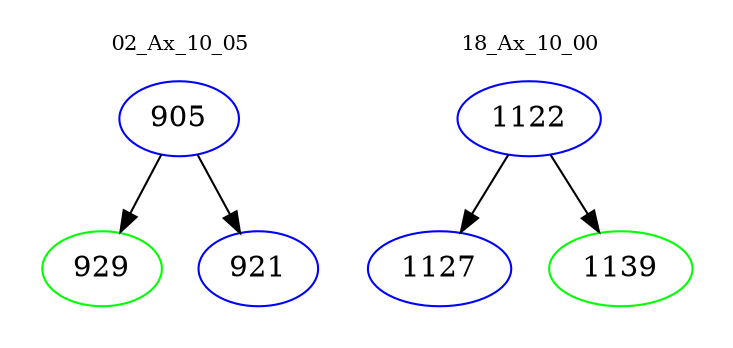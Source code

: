 digraph{
subgraph cluster_0 {
color = white
label = "02_Ax_10_05";
fontsize=10;
T0_905 [label="905", color="blue"]
T0_905 -> T0_929 [color="black"]
T0_929 [label="929", color="green"]
T0_905 -> T0_921 [color="black"]
T0_921 [label="921", color="blue"]
}
subgraph cluster_1 {
color = white
label = "18_Ax_10_00";
fontsize=10;
T1_1122 [label="1122", color="blue"]
T1_1122 -> T1_1127 [color="black"]
T1_1127 [label="1127", color="blue"]
T1_1122 -> T1_1139 [color="black"]
T1_1139 [label="1139", color="green"]
}
}
